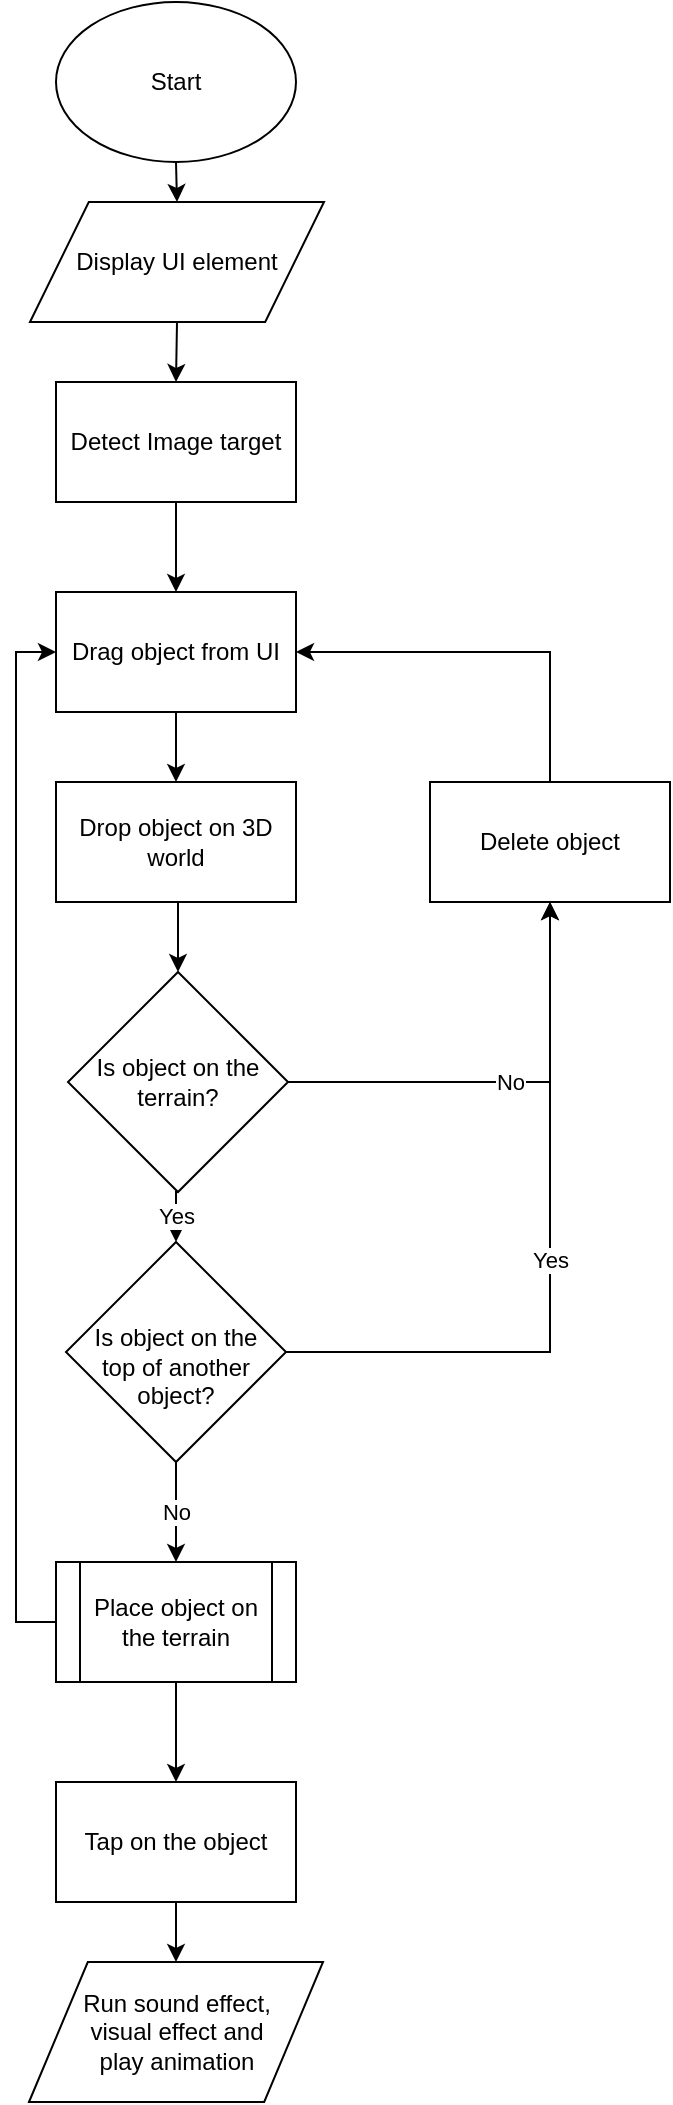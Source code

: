 <mxfile version="10.5.9" type="device"><diagram id="ZI7BcFVdu40pVFeA7_8F" name="Page-1"><mxGraphModel dx="1394" dy="715" grid="1" gridSize="10" guides="1" tooltips="1" connect="1" arrows="1" fold="1" page="1" pageScale="1" pageWidth="827" pageHeight="1169" math="0" shadow="0"><root><mxCell id="0"/><mxCell id="1" parent="0"/><mxCell id="MRNb3CMsmGUb1gY3T-0G-33" style="edgeStyle=orthogonalEdgeStyle;rounded=0;orthogonalLoop=1;jettySize=auto;html=1;exitX=0.5;exitY=1;exitDx=0;exitDy=0;entryX=0.5;entryY=0;entryDx=0;entryDy=0;" edge="1" parent="1" source="MRNb3CMsmGUb1gY3T-0G-1" target="MRNb3CMsmGUb1gY3T-0G-22"><mxGeometry relative="1" as="geometry"/></mxCell><mxCell id="MRNb3CMsmGUb1gY3T-0G-1" value="Start" style="ellipse;whiteSpace=wrap;html=1;" vertex="1" parent="1"><mxGeometry x="353" y="10" width="120" height="80" as="geometry"/></mxCell><mxCell id="MRNb3CMsmGUb1gY3T-0G-71" style="edgeStyle=orthogonalEdgeStyle;rounded=0;orthogonalLoop=1;jettySize=auto;html=1;exitX=0.5;exitY=1;exitDx=0;exitDy=0;entryX=0.5;entryY=0;entryDx=0;entryDy=0;" edge="1" parent="1" source="MRNb3CMsmGUb1gY3T-0G-22" target="MRNb3CMsmGUb1gY3T-0G-55"><mxGeometry relative="1" as="geometry"/></mxCell><mxCell id="MRNb3CMsmGUb1gY3T-0G-22" value="Display UI element" style="shape=parallelogram;perimeter=parallelogramPerimeter;whiteSpace=wrap;html=1;" vertex="1" parent="1"><mxGeometry x="340" y="110" width="147" height="60" as="geometry"/></mxCell><mxCell id="MRNb3CMsmGUb1gY3T-0G-72" style="edgeStyle=orthogonalEdgeStyle;rounded=0;orthogonalLoop=1;jettySize=auto;html=1;exitX=0.5;exitY=1;exitDx=0;exitDy=0;entryX=0.5;entryY=0;entryDx=0;entryDy=0;" edge="1" parent="1" source="MRNb3CMsmGUb1gY3T-0G-55" target="MRNb3CMsmGUb1gY3T-0G-57"><mxGeometry relative="1" as="geometry"/></mxCell><mxCell id="MRNb3CMsmGUb1gY3T-0G-55" value="Detect Image target" style="rounded=0;whiteSpace=wrap;html=1;" vertex="1" parent="1"><mxGeometry x="353" y="200" width="120" height="60" as="geometry"/></mxCell><mxCell id="MRNb3CMsmGUb1gY3T-0G-63" value="No" style="edgeStyle=orthogonalEdgeStyle;rounded=0;orthogonalLoop=1;jettySize=auto;html=1;exitX=1;exitY=0.5;exitDx=0;exitDy=0;entryX=0.5;entryY=1;entryDx=0;entryDy=0;" edge="1" parent="1" source="MRNb3CMsmGUb1gY3T-0G-56" target="MRNb3CMsmGUb1gY3T-0G-62"><mxGeometry relative="1" as="geometry"/></mxCell><mxCell id="MRNb3CMsmGUb1gY3T-0G-67" value="Yes" style="edgeStyle=orthogonalEdgeStyle;rounded=0;orthogonalLoop=1;jettySize=auto;html=1;exitX=0.5;exitY=1;exitDx=0;exitDy=0;entryX=0.5;entryY=0;entryDx=0;entryDy=0;" edge="1" parent="1" source="MRNb3CMsmGUb1gY3T-0G-56" target="MRNb3CMsmGUb1gY3T-0G-59"><mxGeometry relative="1" as="geometry"/></mxCell><mxCell id="MRNb3CMsmGUb1gY3T-0G-56" value="Is object on the terrain?" style="rhombus;whiteSpace=wrap;html=1;" vertex="1" parent="1"><mxGeometry x="359" y="495" width="110" height="110" as="geometry"/></mxCell><mxCell id="MRNb3CMsmGUb1gY3T-0G-73" style="edgeStyle=orthogonalEdgeStyle;rounded=0;orthogonalLoop=1;jettySize=auto;html=1;exitX=0.5;exitY=1;exitDx=0;exitDy=0;entryX=0.5;entryY=0;entryDx=0;entryDy=0;" edge="1" parent="1" source="MRNb3CMsmGUb1gY3T-0G-57" target="MRNb3CMsmGUb1gY3T-0G-58"><mxGeometry relative="1" as="geometry"/></mxCell><mxCell id="MRNb3CMsmGUb1gY3T-0G-57" value="Drag object from UI" style="rounded=0;whiteSpace=wrap;html=1;" vertex="1" parent="1"><mxGeometry x="353" y="305" width="120" height="60" as="geometry"/></mxCell><mxCell id="MRNb3CMsmGUb1gY3T-0G-66" style="edgeStyle=orthogonalEdgeStyle;rounded=0;orthogonalLoop=1;jettySize=auto;html=1;exitX=0.5;exitY=1;exitDx=0;exitDy=0;entryX=0.5;entryY=0;entryDx=0;entryDy=0;" edge="1" parent="1" source="MRNb3CMsmGUb1gY3T-0G-58" target="MRNb3CMsmGUb1gY3T-0G-56"><mxGeometry relative="1" as="geometry"/></mxCell><mxCell id="MRNb3CMsmGUb1gY3T-0G-58" value="Drop object on 3D world" style="rounded=0;whiteSpace=wrap;html=1;" vertex="1" parent="1"><mxGeometry x="353" y="400" width="120" height="60" as="geometry"/></mxCell><mxCell id="MRNb3CMsmGUb1gY3T-0G-65" value="Yes" style="edgeStyle=orthogonalEdgeStyle;rounded=0;orthogonalLoop=1;jettySize=auto;html=1;exitX=1;exitY=0.5;exitDx=0;exitDy=0;entryX=0.5;entryY=1;entryDx=0;entryDy=0;" edge="1" parent="1" source="MRNb3CMsmGUb1gY3T-0G-59" target="MRNb3CMsmGUb1gY3T-0G-62"><mxGeometry relative="1" as="geometry"/></mxCell><mxCell id="MRNb3CMsmGUb1gY3T-0G-70" value="No" style="edgeStyle=orthogonalEdgeStyle;rounded=0;orthogonalLoop=1;jettySize=auto;html=1;exitX=0.5;exitY=1;exitDx=0;exitDy=0;entryX=0.5;entryY=0;entryDx=0;entryDy=0;" edge="1" parent="1" source="MRNb3CMsmGUb1gY3T-0G-59" target="MRNb3CMsmGUb1gY3T-0G-69"><mxGeometry relative="1" as="geometry"/></mxCell><mxCell id="MRNb3CMsmGUb1gY3T-0G-59" value="&lt;br&gt;Is object on the &lt;br&gt;top of another object?" style="rhombus;whiteSpace=wrap;html=1;" vertex="1" parent="1"><mxGeometry x="358" y="630" width="110" height="110" as="geometry"/></mxCell><mxCell id="MRNb3CMsmGUb1gY3T-0G-64" style="edgeStyle=orthogonalEdgeStyle;rounded=0;orthogonalLoop=1;jettySize=auto;html=1;exitX=0.5;exitY=0;exitDx=0;exitDy=0;entryX=1;entryY=0.5;entryDx=0;entryDy=0;" edge="1" parent="1" source="MRNb3CMsmGUb1gY3T-0G-62" target="MRNb3CMsmGUb1gY3T-0G-57"><mxGeometry relative="1" as="geometry"/></mxCell><mxCell id="MRNb3CMsmGUb1gY3T-0G-62" value="Delete object" style="rounded=0;whiteSpace=wrap;html=1;" vertex="1" parent="1"><mxGeometry x="540" y="400" width="120" height="60" as="geometry"/></mxCell><mxCell id="MRNb3CMsmGUb1gY3T-0G-74" style="edgeStyle=orthogonalEdgeStyle;rounded=0;orthogonalLoop=1;jettySize=auto;html=1;exitX=0;exitY=0.5;exitDx=0;exitDy=0;entryX=0;entryY=0.5;entryDx=0;entryDy=0;" edge="1" parent="1" source="MRNb3CMsmGUb1gY3T-0G-69" target="MRNb3CMsmGUb1gY3T-0G-57"><mxGeometry relative="1" as="geometry"/></mxCell><mxCell id="MRNb3CMsmGUb1gY3T-0G-76" style="edgeStyle=orthogonalEdgeStyle;rounded=0;orthogonalLoop=1;jettySize=auto;html=1;exitX=0.5;exitY=1;exitDx=0;exitDy=0;entryX=0.5;entryY=0;entryDx=0;entryDy=0;" edge="1" parent="1" source="MRNb3CMsmGUb1gY3T-0G-69" target="MRNb3CMsmGUb1gY3T-0G-75"><mxGeometry relative="1" as="geometry"/></mxCell><mxCell id="MRNb3CMsmGUb1gY3T-0G-69" value="Place object on the terrain" style="shape=process;whiteSpace=wrap;html=1;backgroundOutline=1;" vertex="1" parent="1"><mxGeometry x="353" y="790" width="120" height="60" as="geometry"/></mxCell><mxCell id="MRNb3CMsmGUb1gY3T-0G-78" style="edgeStyle=orthogonalEdgeStyle;rounded=0;orthogonalLoop=1;jettySize=auto;html=1;exitX=0.5;exitY=1;exitDx=0;exitDy=0;entryX=0.5;entryY=0;entryDx=0;entryDy=0;" edge="1" parent="1" source="MRNb3CMsmGUb1gY3T-0G-75" target="MRNb3CMsmGUb1gY3T-0G-77"><mxGeometry relative="1" as="geometry"/></mxCell><mxCell id="MRNb3CMsmGUb1gY3T-0G-75" value="Tap on the object" style="rounded=0;whiteSpace=wrap;html=1;" vertex="1" parent="1"><mxGeometry x="353" y="900" width="120" height="60" as="geometry"/></mxCell><mxCell id="MRNb3CMsmGUb1gY3T-0G-77" value="Run sound effect,&lt;br&gt;visual effect and&lt;br&gt;play animation" style="shape=parallelogram;perimeter=parallelogramPerimeter;whiteSpace=wrap;html=1;" vertex="1" parent="1"><mxGeometry x="339.5" y="990" width="147" height="70" as="geometry"/></mxCell></root></mxGraphModel></diagram></mxfile>